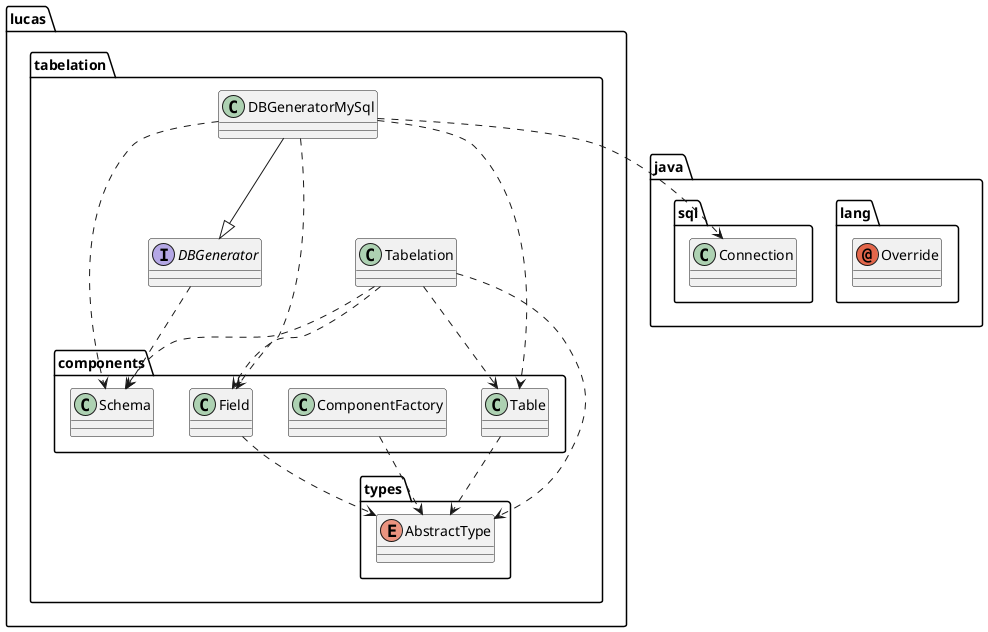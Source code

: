 @startuml
annotation java.lang.Override
class java.sql.Connection
class lucas.tabelation.Tabelation
class lucas.tabelation.components.ComponentFactory
class lucas.tabelation.components.Schema
class lucas.tabelation.components.Table
class lucas.tabelation.components.Field
class lucas.tabelation.DBGeneratorMySql
enum lucas.tabelation.types.AbstractType
interface lucas.tabelation.DBGenerator
lucas.tabelation.DBGeneratorMySql ..> java.sql.Connection
lucas.tabelation.DBGeneratorMySql ..> lucas.tabelation.components.Field
lucas.tabelation.DBGeneratorMySql ..> lucas.tabelation.components.Schema
lucas.tabelation.DBGeneratorMySql ..> lucas.tabelation.components.Table
lucas.tabelation.DBGeneratorMySql --|> lucas.tabelation.DBGenerator
lucas.tabelation.Tabelation ..> lucas.tabelation.components.Field
lucas.tabelation.Tabelation ..> lucas.tabelation.components.Schema
lucas.tabelation.Tabelation ..> lucas.tabelation.components.Table
lucas.tabelation.Tabelation ..> lucas.tabelation.types.AbstractType
lucas.tabelation.components.ComponentFactory ..> lucas.tabelation.types.AbstractType
lucas.tabelation.components.Field ..> lucas.tabelation.types.AbstractType
lucas.tabelation.components.Table ..> lucas.tabelation.types.AbstractType
lucas.tabelation.DBGenerator ..> lucas.tabelation.components.Schema
@enduml